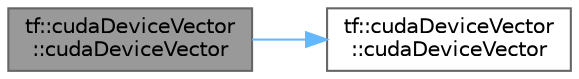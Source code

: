 digraph "tf::cudaDeviceVector::cudaDeviceVector"
{
 // LATEX_PDF_SIZE
  bgcolor="transparent";
  edge [fontname=Helvetica,fontsize=10,labelfontname=Helvetica,labelfontsize=10];
  node [fontname=Helvetica,fontsize=10,shape=box,height=0.2,width=0.4];
  rankdir="LR";
  Node1 [id="Node000001",label="tf::cudaDeviceVector\l::cudaDeviceVector",height=0.2,width=0.4,color="gray40", fillcolor="grey60", style="filled", fontcolor="black",tooltip=" "];
  Node1 -> Node2 [id="edge2_Node000001_Node000002",color="steelblue1",style="solid",tooltip=" "];
  Node2 [id="Node000002",label="tf::cudaDeviceVector\l::cudaDeviceVector",height=0.2,width=0.4,color="grey40", fillcolor="white", style="filled",URL="$classtf_1_1cuda_device_vector.html#a7783ef6aed9b7872d22f5f9127887206",tooltip=" "];
}
